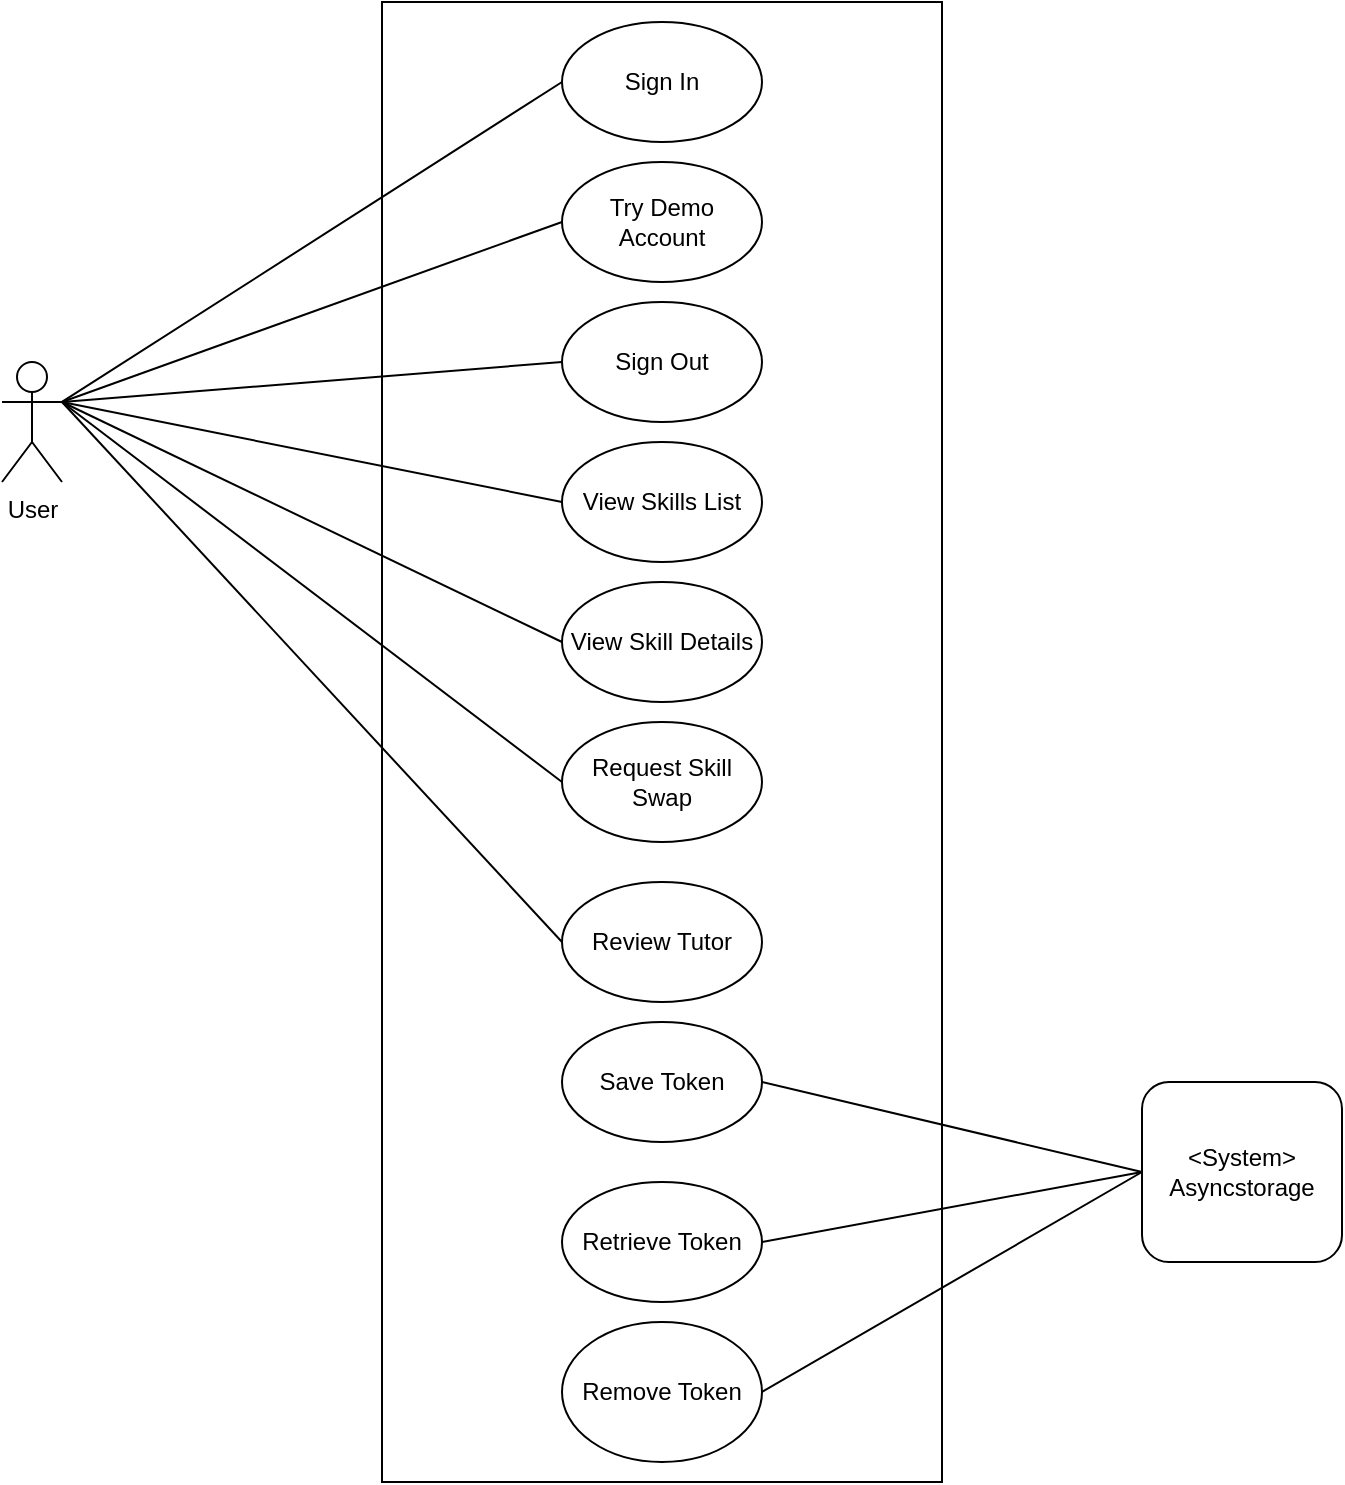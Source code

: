 <mxfile version="28.1.2">
  <diagram name="Page-1" id="YWK84BHB9nlMlPJyBeZl">
    <mxGraphModel dx="786" dy="524" grid="1" gridSize="10" guides="1" tooltips="1" connect="1" arrows="1" fold="1" page="1" pageScale="1" pageWidth="850" pageHeight="1100" math="0" shadow="0">
      <root>
        <mxCell id="0" />
        <mxCell id="1" parent="0" />
        <mxCell id="R6XKvgVUnYrXgQebyNU1-2" value="" style="rounded=0;whiteSpace=wrap;html=1;" parent="1" vertex="1">
          <mxGeometry x="240" y="220" width="280" height="740" as="geometry" />
        </mxCell>
        <mxCell id="R6XKvgVUnYrXgQebyNU1-3" value="Sign Out" style="ellipse;whiteSpace=wrap;html=1;" parent="1" vertex="1">
          <mxGeometry x="330" y="370" width="100" height="60" as="geometry" />
        </mxCell>
        <mxCell id="R6XKvgVUnYrXgQebyNU1-4" value="Try Demo Account" style="ellipse;whiteSpace=wrap;html=1;" parent="1" vertex="1">
          <mxGeometry x="330" y="300" width="100" height="60" as="geometry" />
        </mxCell>
        <mxCell id="R6XKvgVUnYrXgQebyNU1-5" value="Sign In" style="ellipse;whiteSpace=wrap;html=1;" parent="1" vertex="1">
          <mxGeometry x="330" y="230" width="100" height="60" as="geometry" />
        </mxCell>
        <mxCell id="R6XKvgVUnYrXgQebyNU1-6" value="&lt;span data-end=&quot;608&quot; data-start=&quot;594&quot;&gt;Save Token&lt;/span&gt;" style="ellipse;whiteSpace=wrap;html=1;" parent="1" vertex="1">
          <mxGeometry x="330" y="730" width="100" height="60" as="geometry" />
        </mxCell>
        <mxCell id="R6XKvgVUnYrXgQebyNU1-7" value="View Skills List" style="ellipse;whiteSpace=wrap;html=1;" parent="1" vertex="1">
          <mxGeometry x="330" y="440" width="100" height="60" as="geometry" />
        </mxCell>
        <mxCell id="R6XKvgVUnYrXgQebyNU1-10" value="&lt;span data-end=&quot;396&quot; data-start=&quot;374&quot;&gt;View Skill Details&lt;/span&gt;" style="ellipse;whiteSpace=wrap;html=1;" parent="1" vertex="1">
          <mxGeometry x="330" y="510" width="100" height="60" as="geometry" />
        </mxCell>
        <mxCell id="R6XKvgVUnYrXgQebyNU1-11" value="Request Skill Swap" style="ellipse;whiteSpace=wrap;html=1;" parent="1" vertex="1">
          <mxGeometry x="330" y="580" width="100" height="60" as="geometry" />
        </mxCell>
        <mxCell id="R6XKvgVUnYrXgQebyNU1-12" value="Review Tutor" style="ellipse;whiteSpace=wrap;html=1;" parent="1" vertex="1">
          <mxGeometry x="330" y="660" width="100" height="60" as="geometry" />
        </mxCell>
        <mxCell id="R6XKvgVUnYrXgQebyNU1-13" value="&lt;span data-end=&quot;678&quot; data-start=&quot;660&quot;&gt;Retrieve Token&lt;/span&gt;" style="ellipse;whiteSpace=wrap;html=1;" parent="1" vertex="1">
          <mxGeometry x="330" y="810" width="100" height="60" as="geometry" />
        </mxCell>
        <mxCell id="R6XKvgVUnYrXgQebyNU1-14" value="&lt;span data-end=&quot;751&quot; data-start=&quot;735&quot;&gt;Remove Token&lt;/span&gt;" style="ellipse;whiteSpace=wrap;html=1;" parent="1" vertex="1">
          <mxGeometry x="330" y="880" width="100" height="70" as="geometry" />
        </mxCell>
        <mxCell id="R6XKvgVUnYrXgQebyNU1-23" value="" style="endArrow=none;html=1;rounded=0;exitX=1;exitY=0.333;exitDx=0;exitDy=0;exitPerimeter=0;" parent="1" source="OmQrK-nLaH8pkZS2YVSQ-1" edge="1">
          <mxGeometry width="50" height="50" relative="1" as="geometry">
            <mxPoint x="110" y="280" as="sourcePoint" />
            <mxPoint x="330" y="260" as="targetPoint" />
          </mxGeometry>
        </mxCell>
        <mxCell id="R6XKvgVUnYrXgQebyNU1-24" value="" style="endArrow=none;html=1;rounded=0;entryX=0;entryY=0.5;entryDx=0;entryDy=0;exitX=1;exitY=0.333;exitDx=0;exitDy=0;exitPerimeter=0;" parent="1" source="OmQrK-nLaH8pkZS2YVSQ-1" target="R6XKvgVUnYrXgQebyNU1-4" edge="1">
          <mxGeometry width="50" height="50" relative="1" as="geometry">
            <mxPoint x="110" y="280" as="sourcePoint" />
            <mxPoint x="190" y="330" as="targetPoint" />
          </mxGeometry>
        </mxCell>
        <mxCell id="R6XKvgVUnYrXgQebyNU1-25" value="" style="endArrow=none;html=1;rounded=0;exitX=0;exitY=0.5;exitDx=0;exitDy=0;" parent="1" source="R6XKvgVUnYrXgQebyNU1-10" edge="1">
          <mxGeometry width="50" height="50" relative="1" as="geometry">
            <mxPoint x="110" y="650" as="sourcePoint" />
            <mxPoint x="80" y="420" as="targetPoint" />
          </mxGeometry>
        </mxCell>
        <mxCell id="R6XKvgVUnYrXgQebyNU1-26" value="" style="endArrow=none;html=1;rounded=0;entryX=0;entryY=0.5;entryDx=0;entryDy=0;" parent="1" target="R6XKvgVUnYrXgQebyNU1-3" edge="1">
          <mxGeometry width="50" height="50" relative="1" as="geometry">
            <mxPoint x="80" y="420" as="sourcePoint" />
            <mxPoint x="180" y="610" as="targetPoint" />
          </mxGeometry>
        </mxCell>
        <mxCell id="R6XKvgVUnYrXgQebyNU1-27" value="" style="endArrow=none;html=1;rounded=0;exitX=0;exitY=0.5;exitDx=0;exitDy=0;" parent="1" source="R6XKvgVUnYrXgQebyNU1-11" edge="1">
          <mxGeometry width="50" height="50" relative="1" as="geometry">
            <mxPoint x="210" y="710" as="sourcePoint" />
            <mxPoint x="80" y="420" as="targetPoint" />
          </mxGeometry>
        </mxCell>
        <mxCell id="OmQrK-nLaH8pkZS2YVSQ-1" value="User" style="shape=umlActor;verticalLabelPosition=bottom;verticalAlign=top;html=1;outlineConnect=0;" parent="1" vertex="1">
          <mxGeometry x="50" y="400" width="30" height="60" as="geometry" />
        </mxCell>
        <mxCell id="OmQrK-nLaH8pkZS2YVSQ-4" value="" style="endArrow=none;html=1;rounded=0;exitX=0;exitY=0.5;exitDx=0;exitDy=0;" parent="1" source="R6XKvgVUnYrXgQebyNU1-7" edge="1">
          <mxGeometry width="50" height="50" relative="1" as="geometry">
            <mxPoint x="110" y="650" as="sourcePoint" />
            <mxPoint x="80" y="420" as="targetPoint" />
          </mxGeometry>
        </mxCell>
        <mxCell id="OmQrK-nLaH8pkZS2YVSQ-5" value="" style="endArrow=none;html=1;rounded=0;exitX=0;exitY=0.5;exitDx=0;exitDy=0;" parent="1" source="R6XKvgVUnYrXgQebyNU1-12" edge="1">
          <mxGeometry width="50" height="50" relative="1" as="geometry">
            <mxPoint x="50" y="620" as="sourcePoint" />
            <mxPoint x="80" y="420" as="targetPoint" />
          </mxGeometry>
        </mxCell>
        <mxCell id="w8qeRmXhMjg1na1_2VEi-3" value="&amp;lt;System&amp;gt;&lt;div&gt;Asyncstorage&lt;/div&gt;" style="rounded=1;whiteSpace=wrap;html=1;" vertex="1" parent="1">
          <mxGeometry x="620" y="760" width="100" height="90" as="geometry" />
        </mxCell>
        <mxCell id="w8qeRmXhMjg1na1_2VEi-6" value="" style="endArrow=none;html=1;rounded=0;exitX=1;exitY=0.5;exitDx=0;exitDy=0;entryX=0;entryY=0.5;entryDx=0;entryDy=0;" edge="1" parent="1" source="R6XKvgVUnYrXgQebyNU1-6" target="w8qeRmXhMjg1na1_2VEi-3">
          <mxGeometry width="50" height="50" relative="1" as="geometry">
            <mxPoint x="210" y="870" as="sourcePoint" />
            <mxPoint x="590" y="780" as="targetPoint" />
          </mxGeometry>
        </mxCell>
        <mxCell id="w8qeRmXhMjg1na1_2VEi-7" value="" style="endArrow=none;html=1;rounded=0;exitX=1;exitY=0.5;exitDx=0;exitDy=0;entryX=0;entryY=0.5;entryDx=0;entryDy=0;" edge="1" parent="1" source="R6XKvgVUnYrXgQebyNU1-13" target="w8qeRmXhMjg1na1_2VEi-3">
          <mxGeometry width="50" height="50" relative="1" as="geometry">
            <mxPoint x="580" y="880" as="sourcePoint" />
            <mxPoint x="600" y="830" as="targetPoint" />
          </mxGeometry>
        </mxCell>
        <mxCell id="w8qeRmXhMjg1na1_2VEi-8" value="" style="endArrow=none;html=1;rounded=0;exitX=1;exitY=0.5;exitDx=0;exitDy=0;entryX=0;entryY=0.5;entryDx=0;entryDy=0;" edge="1" parent="1" source="R6XKvgVUnYrXgQebyNU1-14" target="w8qeRmXhMjg1na1_2VEi-3">
          <mxGeometry width="50" height="50" relative="1" as="geometry">
            <mxPoint x="600" y="940" as="sourcePoint" />
            <mxPoint x="620" y="810" as="targetPoint" />
          </mxGeometry>
        </mxCell>
      </root>
    </mxGraphModel>
  </diagram>
</mxfile>
